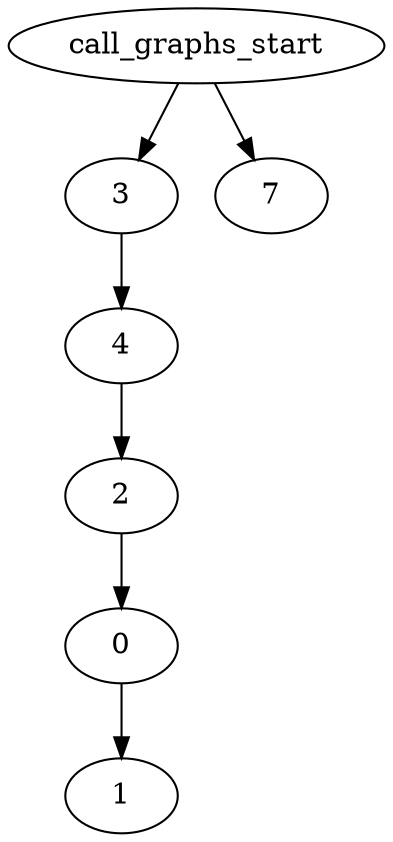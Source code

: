 digraph callGraph {
	 call_graphs_start ->  3 ;
	 3 ->  4 ;
	 4 ->  2 ;
	 2 ->  0 ;
	 0 ->  1 ;
	 call_graphs_start ->  7 ;
}
